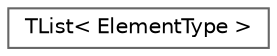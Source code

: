 digraph "Graphical Class Hierarchy"
{
 // INTERACTIVE_SVG=YES
 // LATEX_PDF_SIZE
  bgcolor="transparent";
  edge [fontname=Helvetica,fontsize=10,labelfontname=Helvetica,labelfontsize=10];
  node [fontname=Helvetica,fontsize=10,shape=box,height=0.2,width=0.4];
  rankdir="LR";
  Node0 [id="Node000000",label="TList\< ElementType \>",height=0.2,width=0.4,color="grey40", fillcolor="white", style="filled",URL="$dd/dbe/classTList.html",tooltip=" "];
}
